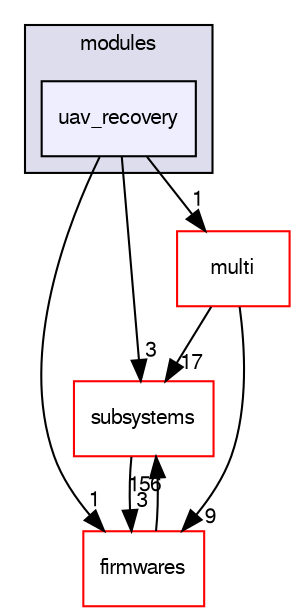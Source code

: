 digraph "sw/airborne/modules/uav_recovery" {
  compound=true
  node [ fontsize="10", fontname="FreeSans"];
  edge [ labelfontsize="10", labelfontname="FreeSans"];
  subgraph clusterdir_c2abcdd6ccb39c3582929c0e3f5651c2 {
    graph [ bgcolor="#ddddee", pencolor="black", label="modules" fontname="FreeSans", fontsize="10", URL="dir_c2abcdd6ccb39c3582929c0e3f5651c2.html"]
  dir_514e42ddade0df778a696ac907fa7c01 [shape=box, label="uav_recovery", style="filled", fillcolor="#eeeeff", pencolor="black", URL="dir_514e42ddade0df778a696ac907fa7c01.html"];
  }
  dir_12d6ec7aac5a4a9b8cee17e35022d7c7 [shape=box label="subsystems" fillcolor="white" style="filled" color="red" URL="dir_12d6ec7aac5a4a9b8cee17e35022d7c7.html"];
  dir_e7d2494544042a787a6ee70a779a5e07 [shape=box label="firmwares" fillcolor="white" style="filled" color="red" URL="dir_e7d2494544042a787a6ee70a779a5e07.html"];
  dir_280ddc4eab531a6a77fbd73e72656568 [shape=box label="multi" fillcolor="white" style="filled" color="red" URL="dir_280ddc4eab531a6a77fbd73e72656568.html"];
  dir_12d6ec7aac5a4a9b8cee17e35022d7c7->dir_e7d2494544042a787a6ee70a779a5e07 [headlabel="3", labeldistance=1.5 headhref="dir_000051_000105.html"];
  dir_514e42ddade0df778a696ac907fa7c01->dir_12d6ec7aac5a4a9b8cee17e35022d7c7 [headlabel="3", labeldistance=1.5 headhref="dir_000220_000051.html"];
  dir_514e42ddade0df778a696ac907fa7c01->dir_e7d2494544042a787a6ee70a779a5e07 [headlabel="1", labeldistance=1.5 headhref="dir_000220_000105.html"];
  dir_514e42ddade0df778a696ac907fa7c01->dir_280ddc4eab531a6a77fbd73e72656568 [headlabel="1", labeldistance=1.5 headhref="dir_000220_000188.html"];
  dir_e7d2494544042a787a6ee70a779a5e07->dir_12d6ec7aac5a4a9b8cee17e35022d7c7 [headlabel="156", labeldistance=1.5 headhref="dir_000105_000051.html"];
  dir_280ddc4eab531a6a77fbd73e72656568->dir_12d6ec7aac5a4a9b8cee17e35022d7c7 [headlabel="17", labeldistance=1.5 headhref="dir_000188_000051.html"];
  dir_280ddc4eab531a6a77fbd73e72656568->dir_e7d2494544042a787a6ee70a779a5e07 [headlabel="9", labeldistance=1.5 headhref="dir_000188_000105.html"];
}
